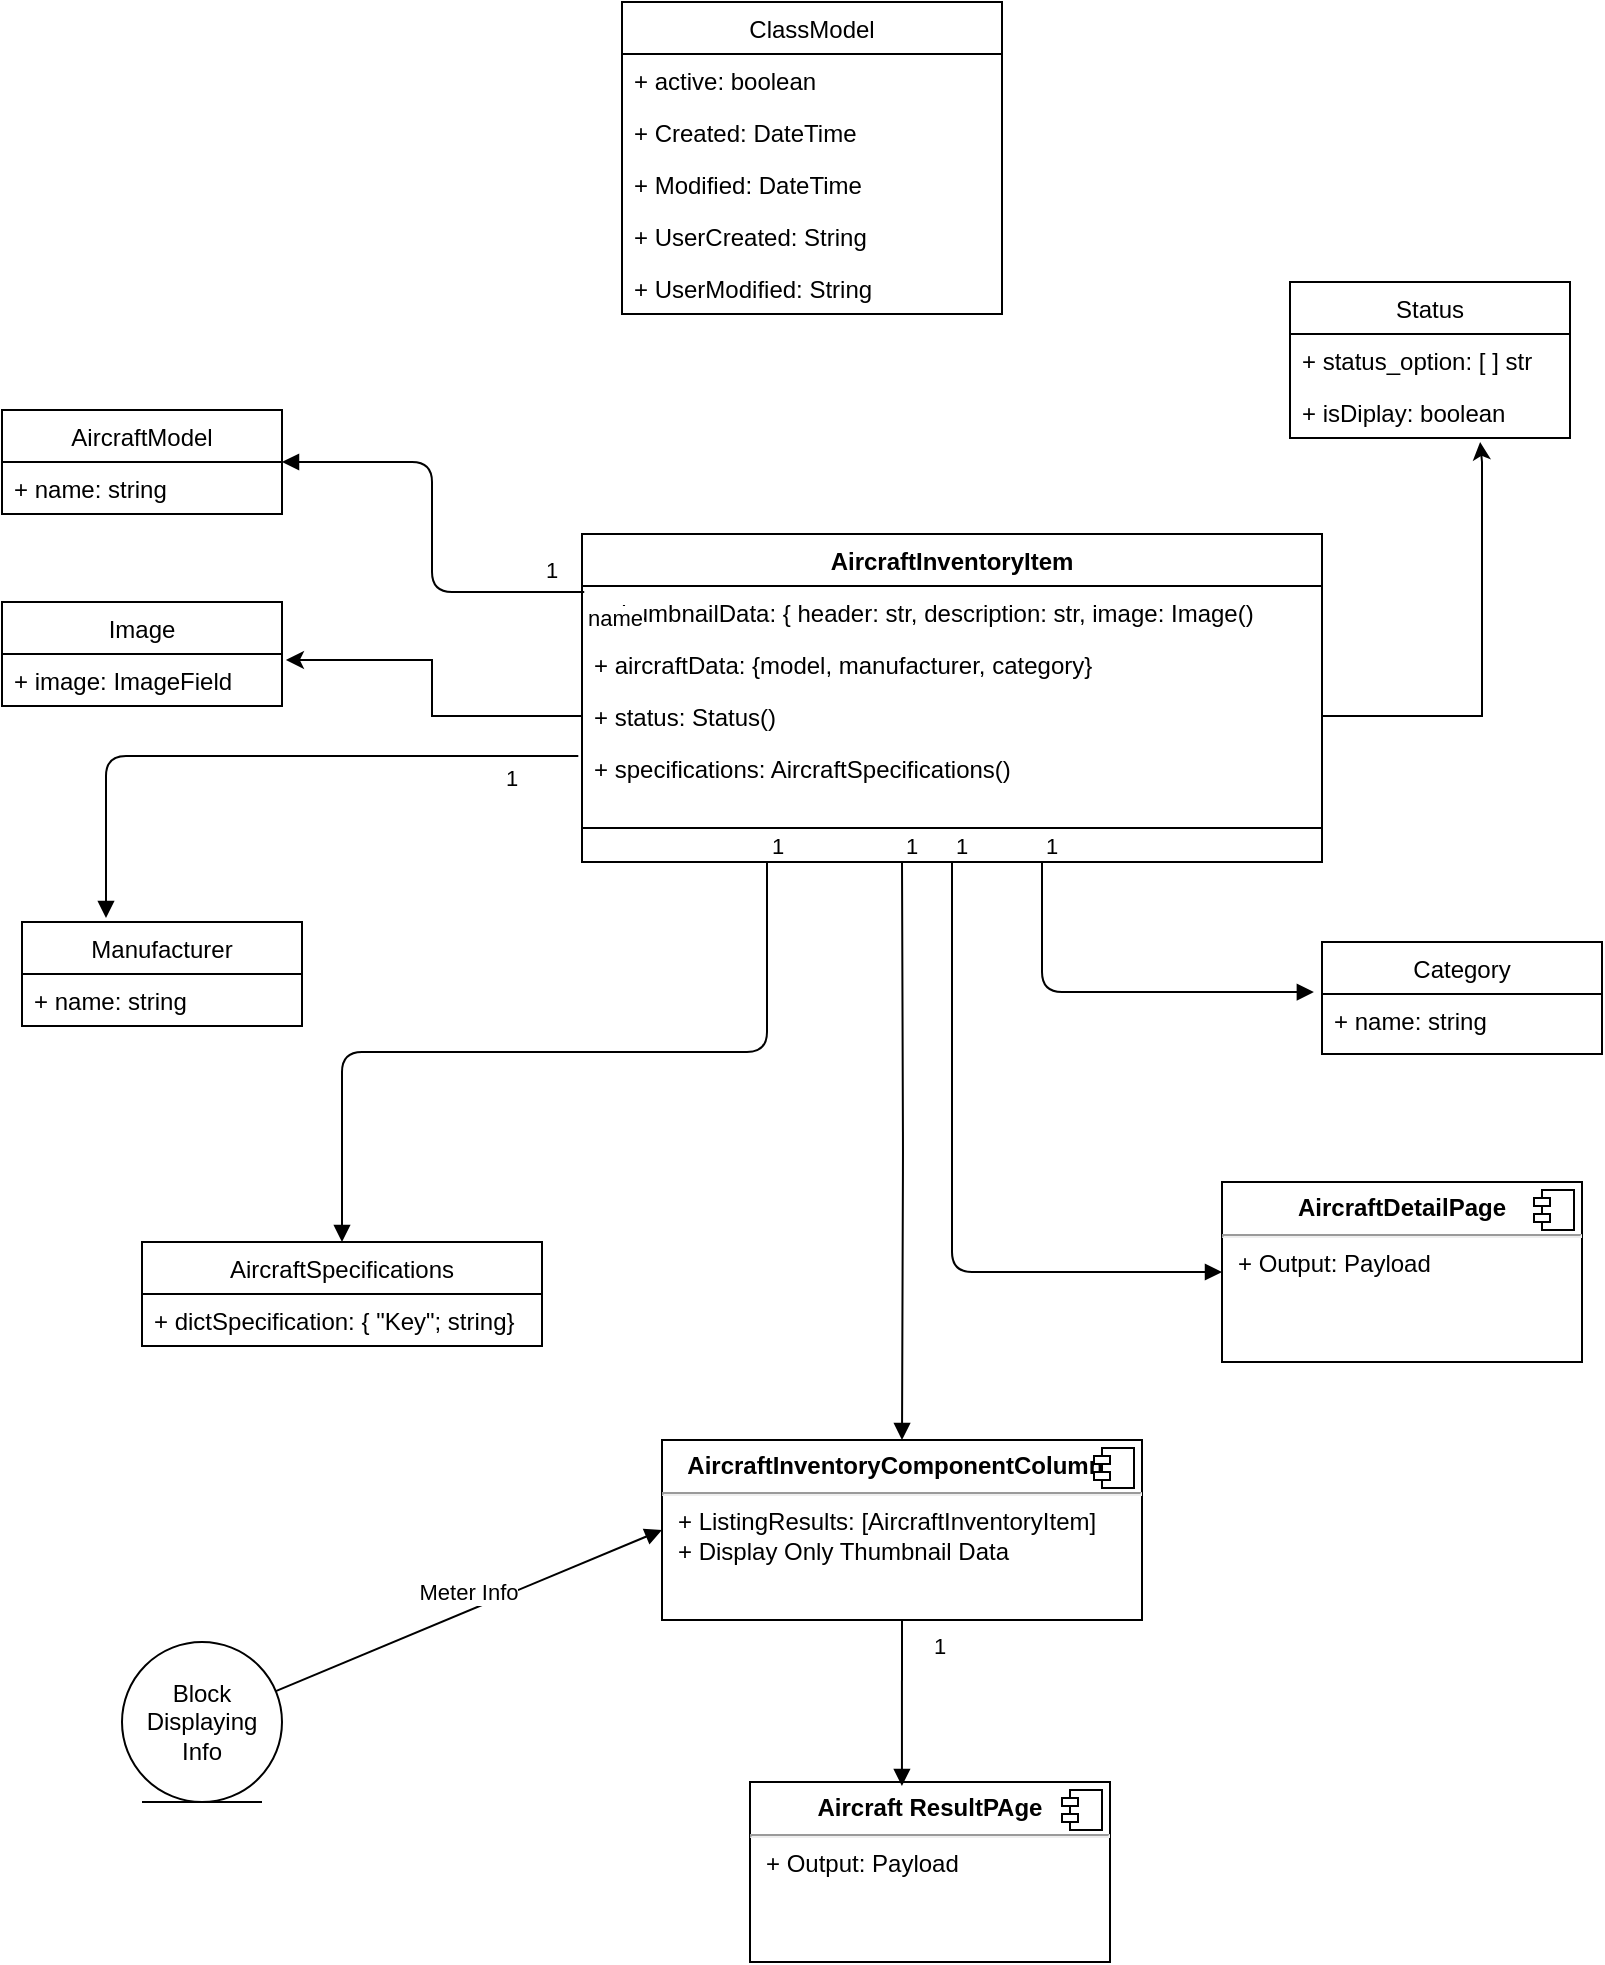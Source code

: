 <mxfile version="14.5.7" type="github" pages="7">
  <diagram id="C5RBs43oDa-KdzZeNtuy" name="Clases">
    <mxGraphModel dx="868" dy="450" grid="1" gridSize="10" guides="1" tooltips="1" connect="1" arrows="1" fold="1" page="1" pageScale="1" pageWidth="850" pageHeight="1100" math="0" shadow="0">
      <root>
        <mxCell id="WIyWlLk6GJQsqaUBKTNV-0" />
        <mxCell id="WIyWlLk6GJQsqaUBKTNV-1" parent="WIyWlLk6GJQsqaUBKTNV-0" />
        <mxCell id="7TQkR5zAoFKFUAtrguTI-4" value="AircraftModel" style="swimlane;fontStyle=0;childLayout=stackLayout;horizontal=1;startSize=26;fillColor=none;horizontalStack=0;resizeParent=1;resizeParentMax=0;resizeLast=0;collapsible=1;marginBottom=0;" vertex="1" parent="WIyWlLk6GJQsqaUBKTNV-1">
          <mxGeometry x="20" y="214" width="140" height="52" as="geometry" />
        </mxCell>
        <mxCell id="7TQkR5zAoFKFUAtrguTI-5" value="+ name: string" style="text;strokeColor=none;fillColor=none;align=left;verticalAlign=top;spacingLeft=4;spacingRight=4;overflow=hidden;rotatable=0;points=[[0,0.5],[1,0.5]];portConstraint=eastwest;" vertex="1" parent="7TQkR5zAoFKFUAtrguTI-4">
          <mxGeometry y="26" width="140" height="26" as="geometry" />
        </mxCell>
        <mxCell id="7TQkR5zAoFKFUAtrguTI-8" value="Manufacturer" style="swimlane;fontStyle=0;childLayout=stackLayout;horizontal=1;startSize=26;fillColor=none;horizontalStack=0;resizeParent=1;resizeParentMax=0;resizeLast=0;collapsible=1;marginBottom=0;" vertex="1" parent="WIyWlLk6GJQsqaUBKTNV-1">
          <mxGeometry x="30" y="470" width="140" height="52" as="geometry" />
        </mxCell>
        <mxCell id="7TQkR5zAoFKFUAtrguTI-9" value="+ name: string" style="text;strokeColor=none;fillColor=none;align=left;verticalAlign=top;spacingLeft=4;spacingRight=4;overflow=hidden;rotatable=0;points=[[0,0.5],[1,0.5]];portConstraint=eastwest;" vertex="1" parent="7TQkR5zAoFKFUAtrguTI-8">
          <mxGeometry y="26" width="140" height="26" as="geometry" />
        </mxCell>
        <mxCell id="7TQkR5zAoFKFUAtrguTI-16" value="Status" style="swimlane;fontStyle=0;childLayout=stackLayout;horizontal=1;startSize=26;fillColor=none;horizontalStack=0;resizeParent=1;resizeParentMax=0;resizeLast=0;collapsible=1;marginBottom=0;" vertex="1" parent="WIyWlLk6GJQsqaUBKTNV-1">
          <mxGeometry x="664" y="150" width="140" height="78" as="geometry" />
        </mxCell>
        <mxCell id="7TQkR5zAoFKFUAtrguTI-17" value="+ status_option: [ ] str" style="text;strokeColor=none;fillColor=none;align=left;verticalAlign=top;spacingLeft=4;spacingRight=4;overflow=hidden;rotatable=0;points=[[0,0.5],[1,0.5]];portConstraint=eastwest;" vertex="1" parent="7TQkR5zAoFKFUAtrguTI-16">
          <mxGeometry y="26" width="140" height="26" as="geometry" />
        </mxCell>
        <mxCell id="7TQkR5zAoFKFUAtrguTI-18" value="+ isDiplay: boolean" style="text;strokeColor=none;fillColor=none;align=left;verticalAlign=top;spacingLeft=4;spacingRight=4;overflow=hidden;rotatable=0;points=[[0,0.5],[1,0.5]];portConstraint=eastwest;" vertex="1" parent="7TQkR5zAoFKFUAtrguTI-16">
          <mxGeometry y="52" width="140" height="26" as="geometry" />
        </mxCell>
        <mxCell id="7TQkR5zAoFKFUAtrguTI-20" value="Image" style="swimlane;fontStyle=0;childLayout=stackLayout;horizontal=1;startSize=26;fillColor=none;horizontalStack=0;resizeParent=1;resizeParentMax=0;resizeLast=0;collapsible=1;marginBottom=0;" vertex="1" parent="WIyWlLk6GJQsqaUBKTNV-1">
          <mxGeometry x="20" y="310" width="140" height="52" as="geometry" />
        </mxCell>
        <mxCell id="7TQkR5zAoFKFUAtrguTI-21" value="+ image: ImageField" style="text;strokeColor=none;fillColor=none;align=left;verticalAlign=top;spacingLeft=4;spacingRight=4;overflow=hidden;rotatable=0;points=[[0,0.5],[1,0.5]];portConstraint=eastwest;" vertex="1" parent="7TQkR5zAoFKFUAtrguTI-20">
          <mxGeometry y="26" width="140" height="26" as="geometry" />
        </mxCell>
        <mxCell id="7TQkR5zAoFKFUAtrguTI-34" value="ClassModel" style="swimlane;fontStyle=0;childLayout=stackLayout;horizontal=1;startSize=26;fillColor=none;horizontalStack=0;resizeParent=1;resizeParentMax=0;resizeLast=0;collapsible=1;marginBottom=0;" vertex="1" parent="WIyWlLk6GJQsqaUBKTNV-1">
          <mxGeometry x="330" y="10" width="190" height="156" as="geometry" />
        </mxCell>
        <mxCell id="7TQkR5zAoFKFUAtrguTI-35" value="+ active: boolean" style="text;strokeColor=none;fillColor=none;align=left;verticalAlign=top;spacingLeft=4;spacingRight=4;overflow=hidden;rotatable=0;points=[[0,0.5],[1,0.5]];portConstraint=eastwest;" vertex="1" parent="7TQkR5zAoFKFUAtrguTI-34">
          <mxGeometry y="26" width="190" height="26" as="geometry" />
        </mxCell>
        <mxCell id="7TQkR5zAoFKFUAtrguTI-36" value="+ Created: DateTime" style="text;strokeColor=none;fillColor=none;align=left;verticalAlign=top;spacingLeft=4;spacingRight=4;overflow=hidden;rotatable=0;points=[[0,0.5],[1,0.5]];portConstraint=eastwest;" vertex="1" parent="7TQkR5zAoFKFUAtrguTI-34">
          <mxGeometry y="52" width="190" height="26" as="geometry" />
        </mxCell>
        <mxCell id="7TQkR5zAoFKFUAtrguTI-38" value="+ Modified: DateTime" style="text;strokeColor=none;fillColor=none;align=left;verticalAlign=top;spacingLeft=4;spacingRight=4;overflow=hidden;rotatable=0;points=[[0,0.5],[1,0.5]];portConstraint=eastwest;" vertex="1" parent="7TQkR5zAoFKFUAtrguTI-34">
          <mxGeometry y="78" width="190" height="26" as="geometry" />
        </mxCell>
        <mxCell id="7TQkR5zAoFKFUAtrguTI-39" value="+ UserCreated: String" style="text;strokeColor=none;fillColor=none;align=left;verticalAlign=top;spacingLeft=4;spacingRight=4;overflow=hidden;rotatable=0;points=[[0,0.5],[1,0.5]];portConstraint=eastwest;" vertex="1" parent="7TQkR5zAoFKFUAtrguTI-34">
          <mxGeometry y="104" width="190" height="26" as="geometry" />
        </mxCell>
        <mxCell id="7TQkR5zAoFKFUAtrguTI-40" value="+ UserModified: String" style="text;strokeColor=none;fillColor=none;align=left;verticalAlign=top;spacingLeft=4;spacingRight=4;overflow=hidden;rotatable=0;points=[[0,0.5],[1,0.5]];portConstraint=eastwest;" vertex="1" parent="7TQkR5zAoFKFUAtrguTI-34">
          <mxGeometry y="130" width="190" height="26" as="geometry" />
        </mxCell>
        <mxCell id="7TQkR5zAoFKFUAtrguTI-52" value="Category" style="swimlane;fontStyle=0;childLayout=stackLayout;horizontal=1;startSize=26;fillColor=none;horizontalStack=0;resizeParent=1;resizeParentMax=0;resizeLast=0;collapsible=1;marginBottom=0;" vertex="1" parent="WIyWlLk6GJQsqaUBKTNV-1">
          <mxGeometry x="680" y="480" width="140" height="56" as="geometry" />
        </mxCell>
        <mxCell id="7TQkR5zAoFKFUAtrguTI-13" value="+ name: string" style="text;strokeColor=none;fillColor=none;align=left;verticalAlign=top;spacingLeft=4;spacingRight=4;overflow=hidden;rotatable=0;points=[[0,0.5],[1,0.5]];portConstraint=eastwest;" vertex="1" parent="7TQkR5zAoFKFUAtrguTI-52">
          <mxGeometry y="26" width="140" height="30" as="geometry" />
        </mxCell>
        <mxCell id="7TQkR5zAoFKFUAtrguTI-62" value="AircraftInventoryItem" style="swimlane;fontStyle=1;align=center;verticalAlign=top;childLayout=stackLayout;horizontal=1;startSize=26;horizontalStack=0;resizeParent=1;resizeParentMax=0;resizeLast=0;collapsible=1;marginBottom=0;" vertex="1" parent="WIyWlLk6GJQsqaUBKTNV-1">
          <mxGeometry x="310" y="276" width="370" height="164" as="geometry" />
        </mxCell>
        <mxCell id="7TQkR5zAoFKFUAtrguTI-82" value="+ thumbnailData: { header: str, description: str, image: Image()" style="text;strokeColor=none;fillColor=none;align=left;verticalAlign=top;spacingLeft=4;spacingRight=4;overflow=hidden;rotatable=0;points=[[0,0.5],[1,0.5]];portConstraint=eastwest;" vertex="1" parent="7TQkR5zAoFKFUAtrguTI-62">
          <mxGeometry y="26" width="370" height="26" as="geometry" />
        </mxCell>
        <mxCell id="7TQkR5zAoFKFUAtrguTI-83" value="+ aircraftData: {model, manufacturer, category}" style="text;strokeColor=none;fillColor=none;align=left;verticalAlign=top;spacingLeft=4;spacingRight=4;overflow=hidden;rotatable=0;points=[[0,0.5],[1,0.5]];portConstraint=eastwest;" vertex="1" parent="7TQkR5zAoFKFUAtrguTI-62">
          <mxGeometry y="52" width="370" height="26" as="geometry" />
        </mxCell>
        <mxCell id="9PqM6NIWQWTcHEdhMlSK-1" value="+ status: Status()" style="text;strokeColor=none;fillColor=none;align=left;verticalAlign=top;spacingLeft=4;spacingRight=4;overflow=hidden;rotatable=0;points=[[0,0.5],[1,0.5]];portConstraint=eastwest;" vertex="1" parent="7TQkR5zAoFKFUAtrguTI-62">
          <mxGeometry y="78" width="370" height="26" as="geometry" />
        </mxCell>
        <mxCell id="9PqM6NIWQWTcHEdhMlSK-2" value="+ specifications: AircraftSpecifications()" style="text;strokeColor=none;fillColor=none;align=left;verticalAlign=top;spacingLeft=4;spacingRight=4;overflow=hidden;rotatable=0;points=[[0,0.5],[1,0.5]];portConstraint=eastwest;" vertex="1" parent="7TQkR5zAoFKFUAtrguTI-62">
          <mxGeometry y="104" width="370" height="26" as="geometry" />
        </mxCell>
        <mxCell id="7TQkR5zAoFKFUAtrguTI-64" value="" style="line;strokeWidth=1;fillColor=none;align=left;verticalAlign=middle;spacingTop=-1;spacingLeft=3;spacingRight=3;rotatable=0;labelPosition=right;points=[];portConstraint=eastwest;" vertex="1" parent="7TQkR5zAoFKFUAtrguTI-62">
          <mxGeometry y="130" width="370" height="34" as="geometry" />
        </mxCell>
        <mxCell id="7TQkR5zAoFKFUAtrguTI-67" value="AircraftSpecifications" style="swimlane;fontStyle=0;childLayout=stackLayout;horizontal=1;startSize=26;fillColor=none;horizontalStack=0;resizeParent=1;resizeParentMax=0;resizeLast=0;collapsible=1;marginBottom=0;" vertex="1" parent="WIyWlLk6GJQsqaUBKTNV-1">
          <mxGeometry x="90" y="630" width="200" height="52" as="geometry" />
        </mxCell>
        <mxCell id="7TQkR5zAoFKFUAtrguTI-68" value="+ dictSpecification: { &quot;Key&quot;; string}" style="text;strokeColor=none;fillColor=none;align=left;verticalAlign=top;spacingLeft=4;spacingRight=4;overflow=hidden;rotatable=0;points=[[0,0.5],[1,0.5]];portConstraint=eastwest;" vertex="1" parent="7TQkR5zAoFKFUAtrguTI-67">
          <mxGeometry y="26" width="200" height="26" as="geometry" />
        </mxCell>
        <mxCell id="7TQkR5zAoFKFUAtrguTI-74" value="&lt;p style=&quot;margin: 0px ; margin-top: 6px ; text-align: center&quot;&gt;&lt;b&gt;AircraftDetailPage&lt;/b&gt;&lt;/p&gt;&lt;hr&gt;&lt;p style=&quot;margin: 0px ; margin-left: 8px&quot;&gt;+ Output: Payload&lt;br&gt;&lt;/p&gt;" style="align=left;overflow=fill;html=1;dropTarget=0;" vertex="1" parent="WIyWlLk6GJQsqaUBKTNV-1">
          <mxGeometry x="630" y="600" width="180" height="90" as="geometry" />
        </mxCell>
        <mxCell id="7TQkR5zAoFKFUAtrguTI-75" value="" style="shape=component;jettyWidth=8;jettyHeight=4;" vertex="1" parent="7TQkR5zAoFKFUAtrguTI-74">
          <mxGeometry x="1" width="20" height="20" relative="1" as="geometry">
            <mxPoint x="-24" y="4" as="offset" />
          </mxGeometry>
        </mxCell>
        <mxCell id="7TQkR5zAoFKFUAtrguTI-79" value="&lt;p style=&quot;margin: 0px ; margin-top: 6px ; text-align: center&quot;&gt;&lt;b&gt;AircraftInventoryComponentColumns&lt;/b&gt;&lt;/p&gt;&lt;hr&gt;&lt;p style=&quot;margin: 0px ; margin-left: 8px&quot;&gt;+ ListingResults: [AircraftInventoryItem]&lt;br&gt;&lt;/p&gt;&lt;p style=&quot;margin: 0px ; margin-left: 8px&quot;&gt;+ Display Only Thumbnail Data&lt;/p&gt;" style="align=left;overflow=fill;html=1;dropTarget=0;" vertex="1" parent="WIyWlLk6GJQsqaUBKTNV-1">
          <mxGeometry x="350" y="729" width="240" height="90" as="geometry" />
        </mxCell>
        <mxCell id="7TQkR5zAoFKFUAtrguTI-80" value="" style="shape=component;jettyWidth=8;jettyHeight=4;" vertex="1" parent="7TQkR5zAoFKFUAtrguTI-79">
          <mxGeometry x="1" width="20" height="20" relative="1" as="geometry">
            <mxPoint x="-24" y="4" as="offset" />
          </mxGeometry>
        </mxCell>
        <mxCell id="7TQkR5zAoFKFUAtrguTI-87" value="&lt;p style=&quot;margin: 0px ; margin-top: 6px ; text-align: center&quot;&gt;&lt;b&gt;Aircraft ResultPAge&lt;/b&gt;&lt;/p&gt;&lt;hr&gt;&lt;p style=&quot;margin: 0px ; margin-left: 8px&quot;&gt;+ Output: Payload&lt;br&gt;&lt;/p&gt;" style="align=left;overflow=fill;html=1;dropTarget=0;" vertex="1" parent="WIyWlLk6GJQsqaUBKTNV-1">
          <mxGeometry x="394" y="900" width="180" height="90" as="geometry" />
        </mxCell>
        <mxCell id="7TQkR5zAoFKFUAtrguTI-88" value="" style="shape=component;jettyWidth=8;jettyHeight=4;" vertex="1" parent="7TQkR5zAoFKFUAtrguTI-87">
          <mxGeometry x="1" width="20" height="20" relative="1" as="geometry">
            <mxPoint x="-24" y="4" as="offset" />
          </mxGeometry>
        </mxCell>
        <mxCell id="7TQkR5zAoFKFUAtrguTI-93" value="Block Displaying Info" style="ellipse;shape=umlEntity;whiteSpace=wrap;html=1;" vertex="1" parent="WIyWlLk6GJQsqaUBKTNV-1">
          <mxGeometry x="80" y="830" width="80" height="80" as="geometry" />
        </mxCell>
        <mxCell id="7TQkR5zAoFKFUAtrguTI-94" value="Meter Info" style="html=1;verticalAlign=bottom;endArrow=block;entryX=0;entryY=0.5;entryDx=0;entryDy=0;" edge="1" parent="WIyWlLk6GJQsqaUBKTNV-1" source="7TQkR5zAoFKFUAtrguTI-93" target="7TQkR5zAoFKFUAtrguTI-79">
          <mxGeometry width="80" relative="1" as="geometry">
            <mxPoint x="320" y="840" as="sourcePoint" />
            <mxPoint x="310" y="790" as="targetPoint" />
          </mxGeometry>
        </mxCell>
        <mxCell id="9PqM6NIWQWTcHEdhMlSK-4" value="name" style="endArrow=block;endFill=1;html=1;edgeStyle=orthogonalEdgeStyle;align=left;verticalAlign=top;entryX=1;entryY=0.5;entryDx=0;entryDy=0;exitX=0.003;exitY=0.115;exitDx=0;exitDy=0;exitPerimeter=0;" edge="1" parent="WIyWlLk6GJQsqaUBKTNV-1" source="7TQkR5zAoFKFUAtrguTI-82" target="7TQkR5zAoFKFUAtrguTI-4">
          <mxGeometry x="-1" relative="1" as="geometry">
            <mxPoint x="200" y="220" as="sourcePoint" />
            <mxPoint x="360" y="220" as="targetPoint" />
          </mxGeometry>
        </mxCell>
        <mxCell id="9PqM6NIWQWTcHEdhMlSK-5" value="1" style="edgeLabel;resizable=0;html=1;align=left;verticalAlign=bottom;" connectable="0" vertex="1" parent="9PqM6NIWQWTcHEdhMlSK-4">
          <mxGeometry x="-1" relative="1" as="geometry">
            <mxPoint x="-21.11" y="-2.99" as="offset" />
          </mxGeometry>
        </mxCell>
        <mxCell id="9PqM6NIWQWTcHEdhMlSK-6" value="" style="endArrow=block;endFill=1;html=1;edgeStyle=orthogonalEdgeStyle;align=left;verticalAlign=top;entryX=-0.029;entryY=-0.033;entryDx=0;entryDy=0;entryPerimeter=0;" edge="1" parent="WIyWlLk6GJQsqaUBKTNV-1" target="7TQkR5zAoFKFUAtrguTI-13">
          <mxGeometry x="-1" relative="1" as="geometry">
            <mxPoint x="540" y="440" as="sourcePoint" />
            <mxPoint x="630" y="510" as="targetPoint" />
            <Array as="points">
              <mxPoint x="540" y="505" />
            </Array>
          </mxGeometry>
        </mxCell>
        <mxCell id="9PqM6NIWQWTcHEdhMlSK-7" value="1" style="edgeLabel;resizable=0;html=1;align=left;verticalAlign=bottom;" connectable="0" vertex="1" parent="9PqM6NIWQWTcHEdhMlSK-6">
          <mxGeometry x="-1" relative="1" as="geometry" />
        </mxCell>
        <mxCell id="9PqM6NIWQWTcHEdhMlSK-8" style="edgeStyle=orthogonalEdgeStyle;rounded=0;orthogonalLoop=1;jettySize=auto;html=1;exitX=1;exitY=0.5;exitDx=0;exitDy=0;entryX=0.679;entryY=1.077;entryDx=0;entryDy=0;entryPerimeter=0;" edge="1" parent="WIyWlLk6GJQsqaUBKTNV-1" source="9PqM6NIWQWTcHEdhMlSK-1" target="7TQkR5zAoFKFUAtrguTI-18">
          <mxGeometry relative="1" as="geometry">
            <Array as="points">
              <mxPoint x="760" y="367" />
              <mxPoint x="760" y="240" />
            </Array>
          </mxGeometry>
        </mxCell>
        <mxCell id="9PqM6NIWQWTcHEdhMlSK-9" value="&lt;br&gt;" style="endArrow=block;endFill=1;html=1;edgeStyle=orthogonalEdgeStyle;align=left;verticalAlign=top;entryX=0.3;entryY=-0.038;entryDx=0;entryDy=0;entryPerimeter=0;exitX=-0.005;exitY=0.269;exitDx=0;exitDy=0;exitPerimeter=0;" edge="1" parent="WIyWlLk6GJQsqaUBKTNV-1" source="9PqM6NIWQWTcHEdhMlSK-2" target="7TQkR5zAoFKFUAtrguTI-8">
          <mxGeometry x="-0.255" y="13" relative="1" as="geometry">
            <mxPoint x="110" y="420" as="sourcePoint" />
            <mxPoint x="270" y="420" as="targetPoint" />
            <mxPoint as="offset" />
          </mxGeometry>
        </mxCell>
        <mxCell id="9PqM6NIWQWTcHEdhMlSK-10" value="1" style="edgeLabel;resizable=0;html=1;align=left;verticalAlign=bottom;" connectable="0" vertex="1" parent="9PqM6NIWQWTcHEdhMlSK-9">
          <mxGeometry x="-1" relative="1" as="geometry">
            <mxPoint x="-38.15" y="19.01" as="offset" />
          </mxGeometry>
        </mxCell>
        <mxCell id="9PqM6NIWQWTcHEdhMlSK-11" style="edgeStyle=orthogonalEdgeStyle;rounded=0;orthogonalLoop=1;jettySize=auto;html=1;exitX=0;exitY=0.5;exitDx=0;exitDy=0;entryX=1.014;entryY=0.115;entryDx=0;entryDy=0;entryPerimeter=0;" edge="1" parent="WIyWlLk6GJQsqaUBKTNV-1" source="9PqM6NIWQWTcHEdhMlSK-1" target="7TQkR5zAoFKFUAtrguTI-21">
          <mxGeometry relative="1" as="geometry" />
        </mxCell>
        <mxCell id="9PqM6NIWQWTcHEdhMlSK-12" value="&lt;br&gt;" style="endArrow=block;endFill=1;html=1;edgeStyle=orthogonalEdgeStyle;align=left;verticalAlign=top;entryX=0.5;entryY=0;entryDx=0;entryDy=0;exitX=0.25;exitY=1;exitDx=0;exitDy=0;" edge="1" parent="WIyWlLk6GJQsqaUBKTNV-1" source="7TQkR5zAoFKFUAtrguTI-62" target="7TQkR5zAoFKFUAtrguTI-67">
          <mxGeometry x="0.031" y="-65" relative="1" as="geometry">
            <mxPoint x="300" y="590" as="sourcePoint" />
            <mxPoint x="460" y="590" as="targetPoint" />
            <mxPoint x="1" as="offset" />
          </mxGeometry>
        </mxCell>
        <mxCell id="9PqM6NIWQWTcHEdhMlSK-13" value="1" style="edgeLabel;resizable=0;html=1;align=left;verticalAlign=bottom;" connectable="0" vertex="1" parent="9PqM6NIWQWTcHEdhMlSK-12">
          <mxGeometry x="-1" relative="1" as="geometry" />
        </mxCell>
        <mxCell id="9PqM6NIWQWTcHEdhMlSK-14" value="&lt;br&gt;" style="endArrow=block;endFill=1;html=1;edgeStyle=orthogonalEdgeStyle;align=left;verticalAlign=top;entryX=0.5;entryY=0;entryDx=0;entryDy=0;" edge="1" parent="WIyWlLk6GJQsqaUBKTNV-1" target="7TQkR5zAoFKFUAtrguTI-79">
          <mxGeometry x="-0.1" y="20" relative="1" as="geometry">
            <mxPoint x="470" y="440" as="sourcePoint" />
            <mxPoint x="460" y="590" as="targetPoint" />
            <mxPoint as="offset" />
          </mxGeometry>
        </mxCell>
        <mxCell id="9PqM6NIWQWTcHEdhMlSK-15" value="1" style="edgeLabel;resizable=0;html=1;align=left;verticalAlign=bottom;" connectable="0" vertex="1" parent="9PqM6NIWQWTcHEdhMlSK-14">
          <mxGeometry x="-1" relative="1" as="geometry" />
        </mxCell>
        <mxCell id="9PqM6NIWQWTcHEdhMlSK-16" value="&lt;br&gt;" style="endArrow=block;endFill=1;html=1;edgeStyle=orthogonalEdgeStyle;align=left;verticalAlign=top;entryX=0.422;entryY=0.022;entryDx=0;entryDy=0;entryPerimeter=0;exitX=0.5;exitY=1;exitDx=0;exitDy=0;" edge="1" parent="WIyWlLk6GJQsqaUBKTNV-1" source="7TQkR5zAoFKFUAtrguTI-79" target="7TQkR5zAoFKFUAtrguTI-87">
          <mxGeometry x="-0.287" y="20" relative="1" as="geometry">
            <mxPoint x="480" y="830" as="sourcePoint" />
            <mxPoint x="550" y="860" as="targetPoint" />
            <mxPoint as="offset" />
          </mxGeometry>
        </mxCell>
        <mxCell id="9PqM6NIWQWTcHEdhMlSK-17" value="1" style="edgeLabel;resizable=0;html=1;align=left;verticalAlign=bottom;" connectable="0" vertex="1" parent="9PqM6NIWQWTcHEdhMlSK-16">
          <mxGeometry x="-1" relative="1" as="geometry">
            <mxPoint x="14" y="21" as="offset" />
          </mxGeometry>
        </mxCell>
        <mxCell id="9PqM6NIWQWTcHEdhMlSK-18" value="" style="endArrow=block;endFill=1;html=1;edgeStyle=orthogonalEdgeStyle;align=left;verticalAlign=top;entryX=0;entryY=0.5;entryDx=0;entryDy=0;exitX=0.5;exitY=1;exitDx=0;exitDy=0;" edge="1" parent="WIyWlLk6GJQsqaUBKTNV-1" source="7TQkR5zAoFKFUAtrguTI-62" target="7TQkR5zAoFKFUAtrguTI-74">
          <mxGeometry x="-0.882" y="65" relative="1" as="geometry">
            <mxPoint x="300" y="490" as="sourcePoint" />
            <mxPoint x="460" y="490" as="targetPoint" />
            <mxPoint as="offset" />
          </mxGeometry>
        </mxCell>
        <mxCell id="9PqM6NIWQWTcHEdhMlSK-19" value="1" style="edgeLabel;resizable=0;html=1;align=left;verticalAlign=bottom;" connectable="0" vertex="1" parent="9PqM6NIWQWTcHEdhMlSK-18">
          <mxGeometry x="-1" relative="1" as="geometry" />
        </mxCell>
      </root>
    </mxGraphModel>
  </diagram>
  <diagram id="bLhh3Py16goI3LGx0WQG" name="Diagrama Objetos">
    <mxGraphModel dx="862" dy="450" grid="1" gridSize="10" guides="1" tooltips="1" connect="1" arrows="1" fold="1" page="1" pageScale="1" pageWidth="850" pageHeight="1100" math="0" shadow="0">
      <root>
        <mxCell id="t4cqzoMo1pSxSQ1CEnkP-0" />
        <mxCell id="t4cqzoMo1pSxSQ1CEnkP-1" parent="t4cqzoMo1pSxSQ1CEnkP-0" />
        <mxCell id="t4cqzoMo1pSxSQ1CEnkP-2" value="aircraftModel: ClassModel, AircratModel" style="html=1;" vertex="1" parent="t4cqzoMo1pSxSQ1CEnkP-1">
          <mxGeometry x="100" y="50" width="260" height="50" as="geometry" />
        </mxCell>
        <mxCell id="t4cqzoMo1pSxSQ1CEnkP-3" value="images[ ]: Image" style="html=1;" vertex="1" parent="t4cqzoMo1pSxSQ1CEnkP-1">
          <mxGeometry x="100" y="150" width="220" height="50" as="geometry" />
        </mxCell>
        <mxCell id="t4cqzoMo1pSxSQ1CEnkP-4" value="manufacturer: ClassModel,&amp;nbsp;Manufacturer" style="html=1;" vertex="1" parent="t4cqzoMo1pSxSQ1CEnkP-1">
          <mxGeometry x="100" y="240" width="260" height="50" as="geometry" />
        </mxCell>
        <mxCell id="t4cqzoMo1pSxSQ1CEnkP-5" value="status[ ]:ClassModel,&amp;nbsp;Status" style="html=1;" vertex="1" parent="t4cqzoMo1pSxSQ1CEnkP-1">
          <mxGeometry x="100" y="340" width="260" height="50" as="geometry" />
        </mxCell>
        <mxCell id="t4cqzoMo1pSxSQ1CEnkP-6" value="category:ClassModel,&amp;nbsp;Category" style="html=1;" vertex="1" parent="t4cqzoMo1pSxSQ1CEnkP-1">
          <mxGeometry x="100" y="440" width="260" height="50" as="geometry" />
        </mxCell>
        <mxCell id="t4cqzoMo1pSxSQ1CEnkP-13" value="classModel: ClassModel" style="html=1;fillColor=#fff2cc;strokeColor=#d6b656;" vertex="1" parent="t4cqzoMo1pSxSQ1CEnkP-1">
          <mxGeometry x="400" y="50" width="200" height="50" as="geometry" />
        </mxCell>
        <mxCell id="mQsZDD6oscJ8rvppCdxh-0" value="aircraftInventory:ClassModel,&amp;nbsp;AircraftInventory" style="html=1;" vertex="1" parent="t4cqzoMo1pSxSQ1CEnkP-1">
          <mxGeometry x="400" y="150" width="280" height="50" as="geometry" />
        </mxCell>
        <mxCell id="mQsZDD6oscJ8rvppCdxh-1" value="aircraftInventoryComponentColumn [ ]: AircraftInventoryComponentColumn" style="html=1;" vertex="1" parent="t4cqzoMo1pSxSQ1CEnkP-1">
          <mxGeometry x="400" y="240" width="410" height="50" as="geometry" />
        </mxCell>
      </root>
    </mxGraphModel>
  </diagram>
  <diagram id="vTDbyqpkDUWkML4BbHec" name="Casos de Uso1">
    <mxGraphModel dx="862" dy="450" grid="1" gridSize="10" guides="1" tooltips="1" connect="1" arrows="1" fold="1" page="1" pageScale="1" pageWidth="850" pageHeight="1100" math="0" shadow="0">
      <root>
        <mxCell id="kxF3dU0t-uGy6pju5IGX-0" />
        <mxCell id="kxF3dU0t-uGy6pju5IGX-1" parent="kxF3dU0t-uGy6pju5IGX-0" />
        <mxCell id="kxF3dU0t-uGy6pju5IGX-2" value="User" style="shape=umlActor;verticalLabelPosition=bottom;verticalAlign=top;html=1;" vertex="1" parent="kxF3dU0t-uGy6pju5IGX-1">
          <mxGeometry x="40" y="230" width="30" height="60" as="geometry" />
        </mxCell>
        <mxCell id="kxF3dU0t-uGy6pju5IGX-3" value="Create Manufacturer" style="ellipse;whiteSpace=wrap;html=1;" vertex="1" parent="kxF3dU0t-uGy6pju5IGX-1">
          <mxGeometry x="190" y="50" width="140" height="70" as="geometry" />
        </mxCell>
        <mxCell id="kxF3dU0t-uGy6pju5IGX-4" value="Use" style="endArrow=open;endSize=12;dashed=1;html=1;entryX=0;entryY=1;entryDx=0;entryDy=0;exitX=0.567;exitY=0.2;exitDx=0;exitDy=0;exitPerimeter=0;" edge="1" parent="kxF3dU0t-uGy6pju5IGX-1" source="kxF3dU0t-uGy6pju5IGX-2" target="kxF3dU0t-uGy6pju5IGX-3">
          <mxGeometry width="160" relative="1" as="geometry">
            <mxPoint x="90" y="230" as="sourcePoint" />
            <mxPoint x="250" y="230" as="targetPoint" />
          </mxGeometry>
        </mxCell>
        <mxCell id="kxF3dU0t-uGy6pju5IGX-5" value="Find Manufacturer" style="ellipse;whiteSpace=wrap;html=1;" vertex="1" parent="kxF3dU0t-uGy6pju5IGX-1">
          <mxGeometry x="340" y="300" width="140" height="70" as="geometry" />
        </mxCell>
        <mxCell id="kxF3dU0t-uGy6pju5IGX-6" value="Use" style="endArrow=open;endSize=12;dashed=1;html=1;exitX=0.5;exitY=0.5;exitDx=0;exitDy=0;exitPerimeter=0;" edge="1" parent="kxF3dU0t-uGy6pju5IGX-1" source="kxF3dU0t-uGy6pju5IGX-2" target="kxF3dU0t-uGy6pju5IGX-5">
          <mxGeometry width="160" relative="1" as="geometry">
            <mxPoint x="110" y="230" as="sourcePoint" />
            <mxPoint x="270" y="230" as="targetPoint" />
          </mxGeometry>
        </mxCell>
        <mxCell id="kxF3dU0t-uGy6pju5IGX-7" value="List Manufacturer" style="ellipse;whiteSpace=wrap;html=1;" vertex="1" parent="kxF3dU0t-uGy6pju5IGX-1">
          <mxGeometry x="370" y="90" width="140" height="70" as="geometry" />
        </mxCell>
        <mxCell id="kxF3dU0t-uGy6pju5IGX-8" value="Use" style="endArrow=open;endSize=12;dashed=1;html=1;entryX=0;entryY=0.5;entryDx=0;entryDy=0;exitX=0.8;exitY=0.333;exitDx=0;exitDy=0;exitPerimeter=0;" edge="1" parent="kxF3dU0t-uGy6pju5IGX-1" source="kxF3dU0t-uGy6pju5IGX-2" target="kxF3dU0t-uGy6pju5IGX-7">
          <mxGeometry width="160" relative="1" as="geometry">
            <mxPoint x="160" y="180" as="sourcePoint" />
            <mxPoint x="320" y="180" as="targetPoint" />
          </mxGeometry>
        </mxCell>
        <mxCell id="kxF3dU0t-uGy6pju5IGX-9" value="Edit Manufacturer" style="ellipse;whiteSpace=wrap;html=1;" vertex="1" parent="kxF3dU0t-uGy6pju5IGX-1">
          <mxGeometry x="400" y="190" width="140" height="70" as="geometry" />
        </mxCell>
        <mxCell id="kxF3dU0t-uGy6pju5IGX-10" value="Include" style="endArrow=open;endSize=12;dashed=1;html=1;entryX=0.5;entryY=1;entryDx=0;entryDy=0;exitX=0.5;exitY=0;exitDx=0;exitDy=0;" edge="1" parent="kxF3dU0t-uGy6pju5IGX-1" source="kxF3dU0t-uGy6pju5IGX-5" target="kxF3dU0t-uGy6pju5IGX-9">
          <mxGeometry x="-0.125" y="10" width="160" relative="1" as="geometry">
            <mxPoint x="500" y="310" as="sourcePoint" />
            <mxPoint x="660" y="310" as="targetPoint" />
            <mxPoint as="offset" />
          </mxGeometry>
        </mxCell>
        <mxCell id="kxF3dU0t-uGy6pju5IGX-11" value="Delete Manufacturer" style="ellipse;whiteSpace=wrap;html=1;" vertex="1" parent="kxF3dU0t-uGy6pju5IGX-1">
          <mxGeometry x="130" y="390" width="140" height="70" as="geometry" />
        </mxCell>
        <mxCell id="kxF3dU0t-uGy6pju5IGX-12" value="Use" style="endArrow=open;endSize=12;dashed=1;html=1;entryX=0.429;entryY=-0.029;entryDx=0;entryDy=0;entryPerimeter=0;exitX=0.967;exitY=0.883;exitDx=0;exitDy=0;exitPerimeter=0;" edge="1" parent="kxF3dU0t-uGy6pju5IGX-1" source="kxF3dU0t-uGy6pju5IGX-2" target="kxF3dU0t-uGy6pju5IGX-11">
          <mxGeometry width="160" relative="1" as="geometry">
            <mxPoint x="80" y="280" as="sourcePoint" />
            <mxPoint x="240" y="280" as="targetPoint" />
          </mxGeometry>
        </mxCell>
        <mxCell id="kxF3dU0t-uGy6pju5IGX-13" value="Include" style="endArrow=open;endSize=12;dashed=1;html=1;exitX=0;exitY=1;exitDx=0;exitDy=0;entryX=1;entryY=0;entryDx=0;entryDy=0;" edge="1" parent="kxF3dU0t-uGy6pju5IGX-1" source="kxF3dU0t-uGy6pju5IGX-5" target="kxF3dU0t-uGy6pju5IGX-11">
          <mxGeometry width="160" relative="1" as="geometry">
            <mxPoint x="270" y="400" as="sourcePoint" />
            <mxPoint x="430" y="400" as="targetPoint" />
          </mxGeometry>
        </mxCell>
        <mxCell id="kxF3dU0t-uGy6pju5IGX-16" value="User" style="shape=umlActor;verticalLabelPosition=bottom;verticalAlign=top;html=1;" vertex="1" parent="kxF3dU0t-uGy6pju5IGX-1">
          <mxGeometry x="50" y="680" width="30" height="60" as="geometry" />
        </mxCell>
        <mxCell id="kxF3dU0t-uGy6pju5IGX-17" value="Create Category" style="ellipse;whiteSpace=wrap;html=1;" vertex="1" parent="kxF3dU0t-uGy6pju5IGX-1">
          <mxGeometry x="200" y="500" width="140" height="70" as="geometry" />
        </mxCell>
        <mxCell id="kxF3dU0t-uGy6pju5IGX-18" value="Use" style="endArrow=open;endSize=12;dashed=1;html=1;entryX=0;entryY=1;entryDx=0;entryDy=0;exitX=0.567;exitY=0.2;exitDx=0;exitDy=0;exitPerimeter=0;" edge="1" source="kxF3dU0t-uGy6pju5IGX-16" target="kxF3dU0t-uGy6pju5IGX-17" parent="kxF3dU0t-uGy6pju5IGX-1">
          <mxGeometry width="160" relative="1" as="geometry">
            <mxPoint x="100" y="680" as="sourcePoint" />
            <mxPoint x="260" y="680" as="targetPoint" />
          </mxGeometry>
        </mxCell>
        <mxCell id="kxF3dU0t-uGy6pju5IGX-19" value="Find Category" style="ellipse;whiteSpace=wrap;html=1;" vertex="1" parent="kxF3dU0t-uGy6pju5IGX-1">
          <mxGeometry x="350" y="750" width="140" height="70" as="geometry" />
        </mxCell>
        <mxCell id="kxF3dU0t-uGy6pju5IGX-20" value="Use" style="endArrow=open;endSize=12;dashed=1;html=1;exitX=0.5;exitY=0.5;exitDx=0;exitDy=0;exitPerimeter=0;" edge="1" source="kxF3dU0t-uGy6pju5IGX-16" target="kxF3dU0t-uGy6pju5IGX-19" parent="kxF3dU0t-uGy6pju5IGX-1">
          <mxGeometry width="160" relative="1" as="geometry">
            <mxPoint x="120" y="680" as="sourcePoint" />
            <mxPoint x="280" y="680" as="targetPoint" />
          </mxGeometry>
        </mxCell>
        <mxCell id="kxF3dU0t-uGy6pju5IGX-21" value="List Category" style="ellipse;whiteSpace=wrap;html=1;" vertex="1" parent="kxF3dU0t-uGy6pju5IGX-1">
          <mxGeometry x="380" y="540" width="140" height="70" as="geometry" />
        </mxCell>
        <mxCell id="kxF3dU0t-uGy6pju5IGX-22" value="Use" style="endArrow=open;endSize=12;dashed=1;html=1;entryX=0;entryY=0.5;entryDx=0;entryDy=0;exitX=0.8;exitY=0.333;exitDx=0;exitDy=0;exitPerimeter=0;" edge="1" source="kxF3dU0t-uGy6pju5IGX-16" target="kxF3dU0t-uGy6pju5IGX-21" parent="kxF3dU0t-uGy6pju5IGX-1">
          <mxGeometry width="160" relative="1" as="geometry">
            <mxPoint x="170" y="630" as="sourcePoint" />
            <mxPoint x="330" y="630" as="targetPoint" />
          </mxGeometry>
        </mxCell>
        <mxCell id="kxF3dU0t-uGy6pju5IGX-23" value="Edit Category" style="ellipse;whiteSpace=wrap;html=1;" vertex="1" parent="kxF3dU0t-uGy6pju5IGX-1">
          <mxGeometry x="410" y="640" width="140" height="70" as="geometry" />
        </mxCell>
        <mxCell id="kxF3dU0t-uGy6pju5IGX-24" value="Include" style="endArrow=open;endSize=12;dashed=1;html=1;entryX=0.5;entryY=1;entryDx=0;entryDy=0;exitX=0.5;exitY=0;exitDx=0;exitDy=0;" edge="1" source="kxF3dU0t-uGy6pju5IGX-19" target="kxF3dU0t-uGy6pju5IGX-23" parent="kxF3dU0t-uGy6pju5IGX-1">
          <mxGeometry x="-0.125" y="10" width="160" relative="1" as="geometry">
            <mxPoint x="510" y="760" as="sourcePoint" />
            <mxPoint x="670" y="760" as="targetPoint" />
            <mxPoint as="offset" />
          </mxGeometry>
        </mxCell>
        <mxCell id="kxF3dU0t-uGy6pju5IGX-25" value="Delete Category" style="ellipse;whiteSpace=wrap;html=1;" vertex="1" parent="kxF3dU0t-uGy6pju5IGX-1">
          <mxGeometry x="140" y="840" width="140" height="70" as="geometry" />
        </mxCell>
        <mxCell id="kxF3dU0t-uGy6pju5IGX-26" value="Use" style="endArrow=open;endSize=12;dashed=1;html=1;entryX=0.429;entryY=-0.029;entryDx=0;entryDy=0;entryPerimeter=0;exitX=0.967;exitY=0.883;exitDx=0;exitDy=0;exitPerimeter=0;" edge="1" source="kxF3dU0t-uGy6pju5IGX-16" target="kxF3dU0t-uGy6pju5IGX-25" parent="kxF3dU0t-uGy6pju5IGX-1">
          <mxGeometry width="160" relative="1" as="geometry">
            <mxPoint x="90" y="730" as="sourcePoint" />
            <mxPoint x="250" y="730" as="targetPoint" />
          </mxGeometry>
        </mxCell>
        <mxCell id="kxF3dU0t-uGy6pju5IGX-27" value="Include" style="endArrow=open;endSize=12;dashed=1;html=1;exitX=0;exitY=1;exitDx=0;exitDy=0;entryX=1;entryY=0;entryDx=0;entryDy=0;" edge="1" source="kxF3dU0t-uGy6pju5IGX-19" target="kxF3dU0t-uGy6pju5IGX-25" parent="kxF3dU0t-uGy6pju5IGX-1">
          <mxGeometry width="160" relative="1" as="geometry">
            <mxPoint x="280" y="850" as="sourcePoint" />
            <mxPoint x="440" y="850" as="targetPoint" />
          </mxGeometry>
        </mxCell>
        <mxCell id="kwtsMVM8KVXr1_SP2XkY-0" value="Use" style="endArrow=open;endSize=12;dashed=1;html=1;exitX=0.5;exitY=0.5;exitDx=0;exitDy=0;exitPerimeter=0;entryX=0;entryY=0.5;entryDx=0;entryDy=0;" edge="1" parent="kxF3dU0t-uGy6pju5IGX-1" source="kxF3dU0t-uGy6pju5IGX-2" target="kxF3dU0t-uGy6pju5IGX-9">
          <mxGeometry width="160" relative="1" as="geometry">
            <mxPoint x="300" y="220" as="sourcePoint" />
            <mxPoint x="460" y="220" as="targetPoint" />
          </mxGeometry>
        </mxCell>
      </root>
    </mxGraphModel>
  </diagram>
  <diagram name="Casos de Uso2" id="4F4Vg7xvjWBOYRh9PDw9">
    <mxGraphModel dx="868" dy="393" grid="1" gridSize="10" guides="1" tooltips="1" connect="1" arrows="1" fold="1" page="1" pageScale="1" pageWidth="850" pageHeight="1100" math="0" shadow="0">
      <root>
        <mxCell id="dxsFDVxzL-GDNP9gKQ23-0" />
        <mxCell id="dxsFDVxzL-GDNP9gKQ23-1" parent="dxsFDVxzL-GDNP9gKQ23-0" />
        <mxCell id="dxsFDVxzL-GDNP9gKQ23-2" value="User" style="shape=umlActor;verticalLabelPosition=bottom;verticalAlign=top;html=1;" vertex="1" parent="dxsFDVxzL-GDNP9gKQ23-1">
          <mxGeometry x="40" y="230" width="30" height="60" as="geometry" />
        </mxCell>
        <mxCell id="dxsFDVxzL-GDNP9gKQ23-3" value="Create AircraftModel" style="ellipse;whiteSpace=wrap;html=1;" vertex="1" parent="dxsFDVxzL-GDNP9gKQ23-1">
          <mxGeometry x="100" y="30" width="140" height="70" as="geometry" />
        </mxCell>
        <mxCell id="dxsFDVxzL-GDNP9gKQ23-4" value="Use" style="endArrow=open;endSize=12;dashed=1;html=1;entryX=0;entryY=1;entryDx=0;entryDy=0;exitX=0.567;exitY=0.2;exitDx=0;exitDy=0;exitPerimeter=0;" edge="1" parent="dxsFDVxzL-GDNP9gKQ23-1" source="dxsFDVxzL-GDNP9gKQ23-2" target="dxsFDVxzL-GDNP9gKQ23-3">
          <mxGeometry width="160" relative="1" as="geometry">
            <mxPoint x="90" y="230" as="sourcePoint" />
            <mxPoint x="250" y="230" as="targetPoint" />
          </mxGeometry>
        </mxCell>
        <mxCell id="dxsFDVxzL-GDNP9gKQ23-5" value="Find AircraftModel" style="ellipse;whiteSpace=wrap;html=1;" vertex="1" parent="dxsFDVxzL-GDNP9gKQ23-1">
          <mxGeometry x="400" y="300" width="140" height="70" as="geometry" />
        </mxCell>
        <mxCell id="dxsFDVxzL-GDNP9gKQ23-6" value="Use" style="endArrow=open;endSize=12;dashed=1;html=1;exitX=0.5;exitY=0.5;exitDx=0;exitDy=0;exitPerimeter=0;" edge="1" parent="dxsFDVxzL-GDNP9gKQ23-1" source="dxsFDVxzL-GDNP9gKQ23-2" target="dxsFDVxzL-GDNP9gKQ23-5">
          <mxGeometry width="160" relative="1" as="geometry">
            <mxPoint x="110" y="230" as="sourcePoint" />
            <mxPoint x="270" y="230" as="targetPoint" />
          </mxGeometry>
        </mxCell>
        <mxCell id="dxsFDVxzL-GDNP9gKQ23-7" value="List AircraftModel" style="ellipse;whiteSpace=wrap;html=1;" vertex="1" parent="dxsFDVxzL-GDNP9gKQ23-1">
          <mxGeometry x="290" y="50" width="140" height="70" as="geometry" />
        </mxCell>
        <mxCell id="dxsFDVxzL-GDNP9gKQ23-8" value="Use" style="endArrow=open;endSize=12;dashed=1;html=1;entryX=0;entryY=0.5;entryDx=0;entryDy=0;exitX=0.8;exitY=0.333;exitDx=0;exitDy=0;exitPerimeter=0;" edge="1" parent="dxsFDVxzL-GDNP9gKQ23-1" source="dxsFDVxzL-GDNP9gKQ23-2" target="dxsFDVxzL-GDNP9gKQ23-7">
          <mxGeometry width="160" relative="1" as="geometry">
            <mxPoint x="160" y="180" as="sourcePoint" />
            <mxPoint x="320" y="180" as="targetPoint" />
          </mxGeometry>
        </mxCell>
        <mxCell id="dxsFDVxzL-GDNP9gKQ23-9" value="Edit AircraftModel" style="ellipse;whiteSpace=wrap;html=1;" vertex="1" parent="dxsFDVxzL-GDNP9gKQ23-1">
          <mxGeometry x="390" y="150" width="140" height="70" as="geometry" />
        </mxCell>
        <mxCell id="dxsFDVxzL-GDNP9gKQ23-10" value="Include" style="endArrow=open;endSize=12;dashed=1;html=1;entryX=0.5;entryY=1;entryDx=0;entryDy=0;exitX=0.5;exitY=0;exitDx=0;exitDy=0;" edge="1" parent="dxsFDVxzL-GDNP9gKQ23-1" source="dxsFDVxzL-GDNP9gKQ23-5" target="dxsFDVxzL-GDNP9gKQ23-9">
          <mxGeometry x="-0.125" y="10" width="160" relative="1" as="geometry">
            <mxPoint x="500" y="310" as="sourcePoint" />
            <mxPoint x="660" y="310" as="targetPoint" />
            <mxPoint as="offset" />
          </mxGeometry>
        </mxCell>
        <mxCell id="dxsFDVxzL-GDNP9gKQ23-11" value="Delete AircraftModel" style="ellipse;whiteSpace=wrap;html=1;" vertex="1" parent="dxsFDVxzL-GDNP9gKQ23-1">
          <mxGeometry x="130" y="390" width="140" height="70" as="geometry" />
        </mxCell>
        <mxCell id="dxsFDVxzL-GDNP9gKQ23-12" value="Use" style="endArrow=open;endSize=12;dashed=1;html=1;entryX=0.429;entryY=-0.029;entryDx=0;entryDy=0;entryPerimeter=0;exitX=0.967;exitY=0.883;exitDx=0;exitDy=0;exitPerimeter=0;" edge="1" parent="dxsFDVxzL-GDNP9gKQ23-1" source="dxsFDVxzL-GDNP9gKQ23-2" target="dxsFDVxzL-GDNP9gKQ23-11">
          <mxGeometry width="160" relative="1" as="geometry">
            <mxPoint x="80" y="280" as="sourcePoint" />
            <mxPoint x="240" y="280" as="targetPoint" />
          </mxGeometry>
        </mxCell>
        <mxCell id="dxsFDVxzL-GDNP9gKQ23-13" value="Include" style="endArrow=open;endSize=12;dashed=1;html=1;exitX=0;exitY=1;exitDx=0;exitDy=0;entryX=1;entryY=0;entryDx=0;entryDy=0;" edge="1" parent="dxsFDVxzL-GDNP9gKQ23-1" source="dxsFDVxzL-GDNP9gKQ23-5" target="dxsFDVxzL-GDNP9gKQ23-11">
          <mxGeometry width="160" relative="1" as="geometry">
            <mxPoint x="270" y="400" as="sourcePoint" />
            <mxPoint x="430" y="400" as="targetPoint" />
          </mxGeometry>
        </mxCell>
        <mxCell id="dxsFDVxzL-GDNP9gKQ23-14" value="User" style="shape=umlActor;verticalLabelPosition=bottom;verticalAlign=top;html=1;" vertex="1" parent="dxsFDVxzL-GDNP9gKQ23-1">
          <mxGeometry x="50" y="680" width="30" height="60" as="geometry" />
        </mxCell>
        <mxCell id="dxsFDVxzL-GDNP9gKQ23-15" value="Create Image" style="ellipse;whiteSpace=wrap;html=1;" vertex="1" parent="dxsFDVxzL-GDNP9gKQ23-1">
          <mxGeometry x="200" y="500" width="140" height="70" as="geometry" />
        </mxCell>
        <mxCell id="dxsFDVxzL-GDNP9gKQ23-16" value="Use" style="endArrow=open;endSize=12;dashed=1;html=1;entryX=0;entryY=1;entryDx=0;entryDy=0;exitX=0.567;exitY=0.2;exitDx=0;exitDy=0;exitPerimeter=0;" edge="1" parent="dxsFDVxzL-GDNP9gKQ23-1" source="dxsFDVxzL-GDNP9gKQ23-14" target="dxsFDVxzL-GDNP9gKQ23-15">
          <mxGeometry width="160" relative="1" as="geometry">
            <mxPoint x="100" y="680" as="sourcePoint" />
            <mxPoint x="260" y="680" as="targetPoint" />
          </mxGeometry>
        </mxCell>
        <mxCell id="dxsFDVxzL-GDNP9gKQ23-17" value="Find Image" style="ellipse;whiteSpace=wrap;html=1;" vertex="1" parent="dxsFDVxzL-GDNP9gKQ23-1">
          <mxGeometry x="350" y="750" width="140" height="70" as="geometry" />
        </mxCell>
        <mxCell id="dxsFDVxzL-GDNP9gKQ23-18" value="Use" style="endArrow=open;endSize=12;dashed=1;html=1;exitX=0.5;exitY=0.5;exitDx=0;exitDy=0;exitPerimeter=0;" edge="1" parent="dxsFDVxzL-GDNP9gKQ23-1" source="dxsFDVxzL-GDNP9gKQ23-14" target="dxsFDVxzL-GDNP9gKQ23-17">
          <mxGeometry width="160" relative="1" as="geometry">
            <mxPoint x="120" y="680" as="sourcePoint" />
            <mxPoint x="280" y="680" as="targetPoint" />
          </mxGeometry>
        </mxCell>
        <mxCell id="dxsFDVxzL-GDNP9gKQ23-19" value="List Image" style="ellipse;whiteSpace=wrap;html=1;" vertex="1" parent="dxsFDVxzL-GDNP9gKQ23-1">
          <mxGeometry x="380" y="540" width="140" height="70" as="geometry" />
        </mxCell>
        <mxCell id="dxsFDVxzL-GDNP9gKQ23-20" value="Use" style="endArrow=open;endSize=12;dashed=1;html=1;entryX=0;entryY=0.5;entryDx=0;entryDy=0;exitX=0.8;exitY=0.333;exitDx=0;exitDy=0;exitPerimeter=0;" edge="1" parent="dxsFDVxzL-GDNP9gKQ23-1" source="dxsFDVxzL-GDNP9gKQ23-14" target="dxsFDVxzL-GDNP9gKQ23-19">
          <mxGeometry width="160" relative="1" as="geometry">
            <mxPoint x="170" y="630" as="sourcePoint" />
            <mxPoint x="330" y="630" as="targetPoint" />
          </mxGeometry>
        </mxCell>
        <mxCell id="dxsFDVxzL-GDNP9gKQ23-21" value="Edit Image" style="ellipse;whiteSpace=wrap;html=1;" vertex="1" parent="dxsFDVxzL-GDNP9gKQ23-1">
          <mxGeometry x="410" y="640" width="140" height="70" as="geometry" />
        </mxCell>
        <mxCell id="dxsFDVxzL-GDNP9gKQ23-22" value="Include" style="endArrow=open;endSize=12;dashed=1;html=1;entryX=0.5;entryY=1;entryDx=0;entryDy=0;exitX=0.5;exitY=0;exitDx=0;exitDy=0;" edge="1" parent="dxsFDVxzL-GDNP9gKQ23-1" source="dxsFDVxzL-GDNP9gKQ23-17" target="dxsFDVxzL-GDNP9gKQ23-21">
          <mxGeometry x="-0.125" y="10" width="160" relative="1" as="geometry">
            <mxPoint x="510" y="760" as="sourcePoint" />
            <mxPoint x="670" y="760" as="targetPoint" />
            <mxPoint as="offset" />
          </mxGeometry>
        </mxCell>
        <mxCell id="dxsFDVxzL-GDNP9gKQ23-23" value="Delete Image" style="ellipse;whiteSpace=wrap;html=1;" vertex="1" parent="dxsFDVxzL-GDNP9gKQ23-1">
          <mxGeometry x="140" y="840" width="140" height="70" as="geometry" />
        </mxCell>
        <mxCell id="dxsFDVxzL-GDNP9gKQ23-24" value="Use" style="endArrow=open;endSize=12;dashed=1;html=1;entryX=0.429;entryY=-0.029;entryDx=0;entryDy=0;entryPerimeter=0;exitX=0.967;exitY=0.883;exitDx=0;exitDy=0;exitPerimeter=0;" edge="1" parent="dxsFDVxzL-GDNP9gKQ23-1" source="dxsFDVxzL-GDNP9gKQ23-14" target="dxsFDVxzL-GDNP9gKQ23-23">
          <mxGeometry width="160" relative="1" as="geometry">
            <mxPoint x="90" y="730" as="sourcePoint" />
            <mxPoint x="250" y="730" as="targetPoint" />
          </mxGeometry>
        </mxCell>
        <mxCell id="dxsFDVxzL-GDNP9gKQ23-25" value="Include" style="endArrow=open;endSize=12;dashed=1;html=1;exitX=0;exitY=1;exitDx=0;exitDy=0;entryX=1;entryY=0;entryDx=0;entryDy=0;" edge="1" parent="dxsFDVxzL-GDNP9gKQ23-1" source="dxsFDVxzL-GDNP9gKQ23-17" target="dxsFDVxzL-GDNP9gKQ23-23">
          <mxGeometry width="160" relative="1" as="geometry">
            <mxPoint x="280" y="850" as="sourcePoint" />
            <mxPoint x="440" y="850" as="targetPoint" />
          </mxGeometry>
        </mxCell>
        <mxCell id="KPqrabNeO9Z34TUEKQ04-0" value="Use" style="endArrow=open;endSize=12;dashed=1;html=1;exitX=0.5;exitY=0.3;exitDx=0;exitDy=0;exitPerimeter=0;entryX=0;entryY=0.5;entryDx=0;entryDy=0;" edge="1" parent="dxsFDVxzL-GDNP9gKQ23-1" source="dxsFDVxzL-GDNP9gKQ23-2" target="dxsFDVxzL-GDNP9gKQ23-9">
          <mxGeometry width="160" relative="1" as="geometry">
            <mxPoint x="340" y="130" as="sourcePoint" />
            <mxPoint x="500" y="130" as="targetPoint" />
          </mxGeometry>
        </mxCell>
      </root>
    </mxGraphModel>
  </diagram>
  <diagram name="Casos de Uso3" id="HWvsNz1R9ZR7zM8DLf2f">
    <mxGraphModel dx="868" dy="393" grid="1" gridSize="10" guides="1" tooltips="1" connect="1" arrows="1" fold="1" page="1" pageScale="1" pageWidth="850" pageHeight="1100" math="0" shadow="0">
      <root>
        <mxCell id="H8ahcfXX31fIdRGF_Amm-0" />
        <mxCell id="H8ahcfXX31fIdRGF_Amm-1" parent="H8ahcfXX31fIdRGF_Amm-0" />
        <mxCell id="H8ahcfXX31fIdRGF_Amm-2" value="User" style="shape=umlActor;verticalLabelPosition=bottom;verticalAlign=top;html=1;" vertex="1" parent="H8ahcfXX31fIdRGF_Amm-1">
          <mxGeometry x="40" y="230" width="30" height="60" as="geometry" />
        </mxCell>
        <mxCell id="H8ahcfXX31fIdRGF_Amm-3" value="Create AircraftInventory" style="ellipse;whiteSpace=wrap;html=1;" vertex="1" parent="H8ahcfXX31fIdRGF_Amm-1">
          <mxGeometry x="100" y="30" width="140" height="70" as="geometry" />
        </mxCell>
        <mxCell id="H8ahcfXX31fIdRGF_Amm-4" value="Use" style="endArrow=open;endSize=12;dashed=1;html=1;entryX=0;entryY=1;entryDx=0;entryDy=0;exitX=0.567;exitY=0.2;exitDx=0;exitDy=0;exitPerimeter=0;" edge="1" parent="H8ahcfXX31fIdRGF_Amm-1" source="H8ahcfXX31fIdRGF_Amm-2" target="H8ahcfXX31fIdRGF_Amm-3">
          <mxGeometry width="160" relative="1" as="geometry">
            <mxPoint x="90" y="230" as="sourcePoint" />
            <mxPoint x="250" y="230" as="targetPoint" />
          </mxGeometry>
        </mxCell>
        <mxCell id="H8ahcfXX31fIdRGF_Amm-5" value="Find AircraftInventory" style="ellipse;whiteSpace=wrap;html=1;" vertex="1" parent="H8ahcfXX31fIdRGF_Amm-1">
          <mxGeometry x="400" y="300" width="140" height="70" as="geometry" />
        </mxCell>
        <mxCell id="H8ahcfXX31fIdRGF_Amm-6" value="Use" style="endArrow=open;endSize=12;dashed=1;html=1;exitX=0.5;exitY=0.5;exitDx=0;exitDy=0;exitPerimeter=0;" edge="1" parent="H8ahcfXX31fIdRGF_Amm-1" source="H8ahcfXX31fIdRGF_Amm-2" target="H8ahcfXX31fIdRGF_Amm-5">
          <mxGeometry width="160" relative="1" as="geometry">
            <mxPoint x="110" y="230" as="sourcePoint" />
            <mxPoint x="270" y="230" as="targetPoint" />
          </mxGeometry>
        </mxCell>
        <mxCell id="H8ahcfXX31fIdRGF_Amm-7" value="List AircraftInventory" style="ellipse;whiteSpace=wrap;html=1;" vertex="1" parent="H8ahcfXX31fIdRGF_Amm-1">
          <mxGeometry x="290" y="50" width="140" height="70" as="geometry" />
        </mxCell>
        <mxCell id="H8ahcfXX31fIdRGF_Amm-8" value="Use" style="endArrow=open;endSize=12;dashed=1;html=1;entryX=0;entryY=0.5;entryDx=0;entryDy=0;exitX=0.8;exitY=0.333;exitDx=0;exitDy=0;exitPerimeter=0;" edge="1" parent="H8ahcfXX31fIdRGF_Amm-1" source="H8ahcfXX31fIdRGF_Amm-2" target="H8ahcfXX31fIdRGF_Amm-7">
          <mxGeometry width="160" relative="1" as="geometry">
            <mxPoint x="160" y="180" as="sourcePoint" />
            <mxPoint x="320" y="180" as="targetPoint" />
          </mxGeometry>
        </mxCell>
        <mxCell id="H8ahcfXX31fIdRGF_Amm-9" value="Edit AircraftInventory" style="ellipse;whiteSpace=wrap;html=1;" vertex="1" parent="H8ahcfXX31fIdRGF_Amm-1">
          <mxGeometry x="390" y="150" width="140" height="70" as="geometry" />
        </mxCell>
        <mxCell id="H8ahcfXX31fIdRGF_Amm-10" value="Include" style="endArrow=open;endSize=12;dashed=1;html=1;entryX=0.5;entryY=1;entryDx=0;entryDy=0;exitX=0.5;exitY=0;exitDx=0;exitDy=0;" edge="1" parent="H8ahcfXX31fIdRGF_Amm-1" source="H8ahcfXX31fIdRGF_Amm-5" target="H8ahcfXX31fIdRGF_Amm-9">
          <mxGeometry x="-0.125" y="10" width="160" relative="1" as="geometry">
            <mxPoint x="500" y="310" as="sourcePoint" />
            <mxPoint x="660" y="310" as="targetPoint" />
            <mxPoint as="offset" />
          </mxGeometry>
        </mxCell>
        <mxCell id="H8ahcfXX31fIdRGF_Amm-11" value="Delete AircraftInventory" style="ellipse;whiteSpace=wrap;html=1;" vertex="1" parent="H8ahcfXX31fIdRGF_Amm-1">
          <mxGeometry x="130" y="390" width="140" height="70" as="geometry" />
        </mxCell>
        <mxCell id="H8ahcfXX31fIdRGF_Amm-12" value="Use" style="endArrow=open;endSize=12;dashed=1;html=1;entryX=0.429;entryY=-0.029;entryDx=0;entryDy=0;entryPerimeter=0;exitX=0.967;exitY=0.883;exitDx=0;exitDy=0;exitPerimeter=0;" edge="1" parent="H8ahcfXX31fIdRGF_Amm-1" source="H8ahcfXX31fIdRGF_Amm-2" target="H8ahcfXX31fIdRGF_Amm-11">
          <mxGeometry width="160" relative="1" as="geometry">
            <mxPoint x="80" y="280" as="sourcePoint" />
            <mxPoint x="240" y="280" as="targetPoint" />
          </mxGeometry>
        </mxCell>
        <mxCell id="H8ahcfXX31fIdRGF_Amm-13" value="Include" style="endArrow=open;endSize=12;dashed=1;html=1;exitX=0;exitY=1;exitDx=0;exitDy=0;entryX=1;entryY=0;entryDx=0;entryDy=0;" edge="1" parent="H8ahcfXX31fIdRGF_Amm-1" source="H8ahcfXX31fIdRGF_Amm-5" target="H8ahcfXX31fIdRGF_Amm-11">
          <mxGeometry width="160" relative="1" as="geometry">
            <mxPoint x="270" y="400" as="sourcePoint" />
            <mxPoint x="430" y="400" as="targetPoint" />
          </mxGeometry>
        </mxCell>
        <mxCell id="H8ahcfXX31fIdRGF_Amm-26" value="Use" style="endArrow=open;endSize=12;dashed=1;html=1;exitX=0.5;exitY=0.3;exitDx=0;exitDy=0;exitPerimeter=0;entryX=0;entryY=0.5;entryDx=0;entryDy=0;" edge="1" parent="H8ahcfXX31fIdRGF_Amm-1" source="H8ahcfXX31fIdRGF_Amm-2" target="H8ahcfXX31fIdRGF_Amm-9">
          <mxGeometry width="160" relative="1" as="geometry">
            <mxPoint x="340" y="130" as="sourcePoint" />
            <mxPoint x="500" y="130" as="targetPoint" />
          </mxGeometry>
        </mxCell>
      </root>
    </mxGraphModel>
  </diagram>
  <diagram id="vXHM7MHiDfdEXHGeUX72" name="Secuencia Category">
    <mxGraphModel dx="868" dy="1493" grid="1" gridSize="10" guides="1" tooltips="1" connect="1" arrows="1" fold="1" page="1" pageScale="1" pageWidth="850" pageHeight="1100" math="0" shadow="0">
      <root>
        <mxCell id="rWre8LrkiI7meFs4Z40v-0" />
        <mxCell id="rWre8LrkiI7meFs4Z40v-1" parent="rWre8LrkiI7meFs4Z40v-0" />
        <mxCell id="A4PlQzqDZhFFnU_xMs9Z-2" value="Usuario" style="shape=umlLifeline;participant=umlActor;perimeter=lifelinePerimeter;whiteSpace=wrap;html=1;container=1;collapsible=0;recursiveResize=0;verticalAlign=top;spacingTop=36;outlineConnect=0;" vertex="1" parent="rWre8LrkiI7meFs4Z40v-1">
          <mxGeometry x="40" y="-1040" width="20" height="300" as="geometry" />
        </mxCell>
        <mxCell id="A4PlQzqDZhFFnU_xMs9Z-5" value="1. Add()" style="html=1;verticalAlign=bottom;startArrow=oval;endArrow=block;startSize=8;" edge="1" target="A4PlQzqDZhFFnU_xMs9Z-4" parent="rWre8LrkiI7meFs4Z40v-1" source="A4PlQzqDZhFFnU_xMs9Z-2">
          <mxGeometry relative="1" as="geometry">
            <mxPoint x="90" y="-940" as="sourcePoint" />
            <Array as="points">
              <mxPoint x="90" y="-940" />
            </Array>
          </mxGeometry>
        </mxCell>
        <mxCell id="A4PlQzqDZhFFnU_xMs9Z-6" value=": Create Category" style="shape=umlLifeline;perimeter=lifelinePerimeter;whiteSpace=wrap;html=1;container=1;collapsible=0;recursiveResize=0;outlineConnect=0;" vertex="1" parent="rWre8LrkiI7meFs4Z40v-1">
          <mxGeometry x="120" y="-1040" width="125" height="300" as="geometry" />
        </mxCell>
        <mxCell id="A4PlQzqDZhFFnU_xMs9Z-4" value="" style="html=1;points=[];perimeter=orthogonalPerimeter;" vertex="1" parent="A4PlQzqDZhFFnU_xMs9Z-6">
          <mxGeometry x="57.5" y="80" width="10" height="60" as="geometry" />
        </mxCell>
        <mxCell id="A4PlQzqDZhFFnU_xMs9Z-7" value=":Validate Category" style="shape=umlLifeline;perimeter=lifelinePerimeter;whiteSpace=wrap;html=1;container=1;collapsible=0;recursiveResize=0;outlineConnect=0;" vertex="1" parent="rWre8LrkiI7meFs4Z40v-1">
          <mxGeometry x="300" y="-1040" width="130" height="300" as="geometry" />
        </mxCell>
        <mxCell id="PQAQkmDBz-uPbUOvLgnq-1" value="" style="html=1;points=[];perimeter=orthogonalPerimeter;" vertex="1" parent="A4PlQzqDZhFFnU_xMs9Z-7">
          <mxGeometry x="60" y="110" width="10" height="80" as="geometry" />
        </mxCell>
        <mxCell id="PQAQkmDBz-uPbUOvLgnq-2" value="2. Validate()" style="html=1;verticalAlign=bottom;endArrow=block;entryX=0;entryY=0;" edge="1" target="PQAQkmDBz-uPbUOvLgnq-1" parent="rWre8LrkiI7meFs4Z40v-1" source="A4PlQzqDZhFFnU_xMs9Z-4">
          <mxGeometry relative="1" as="geometry">
            <mxPoint x="275" y="-910" as="sourcePoint" />
          </mxGeometry>
        </mxCell>
        <mxCell id="PQAQkmDBz-uPbUOvLgnq-3" value="Invalid" style="html=1;verticalAlign=bottom;endArrow=open;dashed=1;endSize=8;exitX=0;exitY=0.95;" edge="1" source="PQAQkmDBz-uPbUOvLgnq-1" parent="rWre8LrkiI7meFs4Z40v-1" target="A4PlQzqDZhFFnU_xMs9Z-2">
          <mxGeometry relative="1" as="geometry">
            <mxPoint x="275" y="-834" as="targetPoint" />
          </mxGeometry>
        </mxCell>
        <mxCell id="PQAQkmDBz-uPbUOvLgnq-6" value=":Category" style="shape=umlLifeline;perimeter=lifelinePerimeter;whiteSpace=wrap;html=1;container=1;collapsible=0;recursiveResize=0;outlineConnect=0;" vertex="1" parent="rWre8LrkiI7meFs4Z40v-1">
          <mxGeometry x="490" y="-1040" width="100" height="300" as="geometry" />
        </mxCell>
        <mxCell id="PQAQkmDBz-uPbUOvLgnq-9" value="" style="html=1;points=[];perimeter=orthogonalPerimeter;" vertex="1" parent="PQAQkmDBz-uPbUOvLgnq-6">
          <mxGeometry x="45" y="110" width="10" height="80" as="geometry" />
        </mxCell>
        <mxCell id="PQAQkmDBz-uPbUOvLgnq-10" value="3. Success" style="html=1;verticalAlign=bottom;startArrow=oval;endArrow=block;startSize=8;exitX=0.9;exitY=0.125;exitDx=0;exitDy=0;exitPerimeter=0;" edge="1" target="PQAQkmDBz-uPbUOvLgnq-9" parent="rWre8LrkiI7meFs4Z40v-1" source="PQAQkmDBz-uPbUOvLgnq-1">
          <mxGeometry relative="1" as="geometry">
            <mxPoint x="475" y="-930" as="sourcePoint" />
          </mxGeometry>
        </mxCell>
      </root>
    </mxGraphModel>
  </diagram>
  <diagram name="Secuencia Manufacturer" id="5eu-25caS_Dh7SCodsVm">
    <mxGraphModel dx="862" dy="1550" grid="1" gridSize="10" guides="1" tooltips="1" connect="1" arrows="1" fold="1" page="1" pageScale="1" pageWidth="850" pageHeight="1100" math="0" shadow="0">
      <root>
        <mxCell id="UZeghbigr37jO8ysJphA-0" />
        <mxCell id="UZeghbigr37jO8ysJphA-1" parent="UZeghbigr37jO8ysJphA-0" />
        <mxCell id="UZeghbigr37jO8ysJphA-2" value="Usuario" style="shape=umlLifeline;participant=umlActor;perimeter=lifelinePerimeter;whiteSpace=wrap;html=1;container=1;collapsible=0;recursiveResize=0;verticalAlign=top;spacingTop=36;outlineConnect=0;" vertex="1" parent="UZeghbigr37jO8ysJphA-1">
          <mxGeometry x="40" y="-1040" width="20" height="300" as="geometry" />
        </mxCell>
        <mxCell id="UZeghbigr37jO8ysJphA-3" value="1. Add()" style="html=1;verticalAlign=bottom;startArrow=oval;endArrow=block;startSize=8;" edge="1" parent="UZeghbigr37jO8ysJphA-1" source="UZeghbigr37jO8ysJphA-2" target="UZeghbigr37jO8ysJphA-5">
          <mxGeometry relative="1" as="geometry">
            <mxPoint x="90" y="-940" as="sourcePoint" />
            <Array as="points">
              <mxPoint x="90" y="-940" />
            </Array>
          </mxGeometry>
        </mxCell>
        <mxCell id="UZeghbigr37jO8ysJphA-4" value=": Create Manufacturer" style="shape=umlLifeline;perimeter=lifelinePerimeter;whiteSpace=wrap;html=1;container=1;collapsible=0;recursiveResize=0;outlineConnect=0;" vertex="1" parent="UZeghbigr37jO8ysJphA-1">
          <mxGeometry x="120" y="-1040" width="125" height="300" as="geometry" />
        </mxCell>
        <mxCell id="UZeghbigr37jO8ysJphA-5" value="" style="html=1;points=[];perimeter=orthogonalPerimeter;" vertex="1" parent="UZeghbigr37jO8ysJphA-4">
          <mxGeometry x="57.5" y="80" width="10" height="60" as="geometry" />
        </mxCell>
        <mxCell id="UZeghbigr37jO8ysJphA-6" value=":Validate Manufacturer" style="shape=umlLifeline;perimeter=lifelinePerimeter;whiteSpace=wrap;html=1;container=1;collapsible=0;recursiveResize=0;outlineConnect=0;" vertex="1" parent="UZeghbigr37jO8ysJphA-1">
          <mxGeometry x="300" y="-1040" width="130" height="300" as="geometry" />
        </mxCell>
        <mxCell id="UZeghbigr37jO8ysJphA-7" value="" style="html=1;points=[];perimeter=orthogonalPerimeter;" vertex="1" parent="UZeghbigr37jO8ysJphA-6">
          <mxGeometry x="60" y="110" width="10" height="80" as="geometry" />
        </mxCell>
        <mxCell id="UZeghbigr37jO8ysJphA-8" value="2. Validate()" style="html=1;verticalAlign=bottom;endArrow=block;entryX=0;entryY=0;" edge="1" parent="UZeghbigr37jO8ysJphA-1" source="UZeghbigr37jO8ysJphA-5" target="UZeghbigr37jO8ysJphA-7">
          <mxGeometry relative="1" as="geometry">
            <mxPoint x="275" y="-910" as="sourcePoint" />
          </mxGeometry>
        </mxCell>
        <mxCell id="UZeghbigr37jO8ysJphA-9" value="Invalid" style="html=1;verticalAlign=bottom;endArrow=open;dashed=1;endSize=8;exitX=0;exitY=0.95;" edge="1" parent="UZeghbigr37jO8ysJphA-1" source="UZeghbigr37jO8ysJphA-7" target="UZeghbigr37jO8ysJphA-2">
          <mxGeometry relative="1" as="geometry">
            <mxPoint x="275" y="-834" as="targetPoint" />
          </mxGeometry>
        </mxCell>
        <mxCell id="UZeghbigr37jO8ysJphA-10" value=":Manufacturer" style="shape=umlLifeline;perimeter=lifelinePerimeter;whiteSpace=wrap;html=1;container=1;collapsible=0;recursiveResize=0;outlineConnect=0;" vertex="1" parent="UZeghbigr37jO8ysJphA-1">
          <mxGeometry x="490" y="-1040" width="100" height="300" as="geometry" />
        </mxCell>
        <mxCell id="UZeghbigr37jO8ysJphA-11" value="" style="html=1;points=[];perimeter=orthogonalPerimeter;" vertex="1" parent="UZeghbigr37jO8ysJphA-10">
          <mxGeometry x="45" y="110" width="10" height="80" as="geometry" />
        </mxCell>
        <mxCell id="UZeghbigr37jO8ysJphA-12" value="3. Success" style="html=1;verticalAlign=bottom;startArrow=oval;endArrow=block;startSize=8;exitX=0.9;exitY=0.125;exitDx=0;exitDy=0;exitPerimeter=0;" edge="1" parent="UZeghbigr37jO8ysJphA-1" source="UZeghbigr37jO8ysJphA-7" target="UZeghbigr37jO8ysJphA-11">
          <mxGeometry relative="1" as="geometry">
            <mxPoint x="475" y="-930" as="sourcePoint" />
          </mxGeometry>
        </mxCell>
      </root>
    </mxGraphModel>
  </diagram>
</mxfile>
